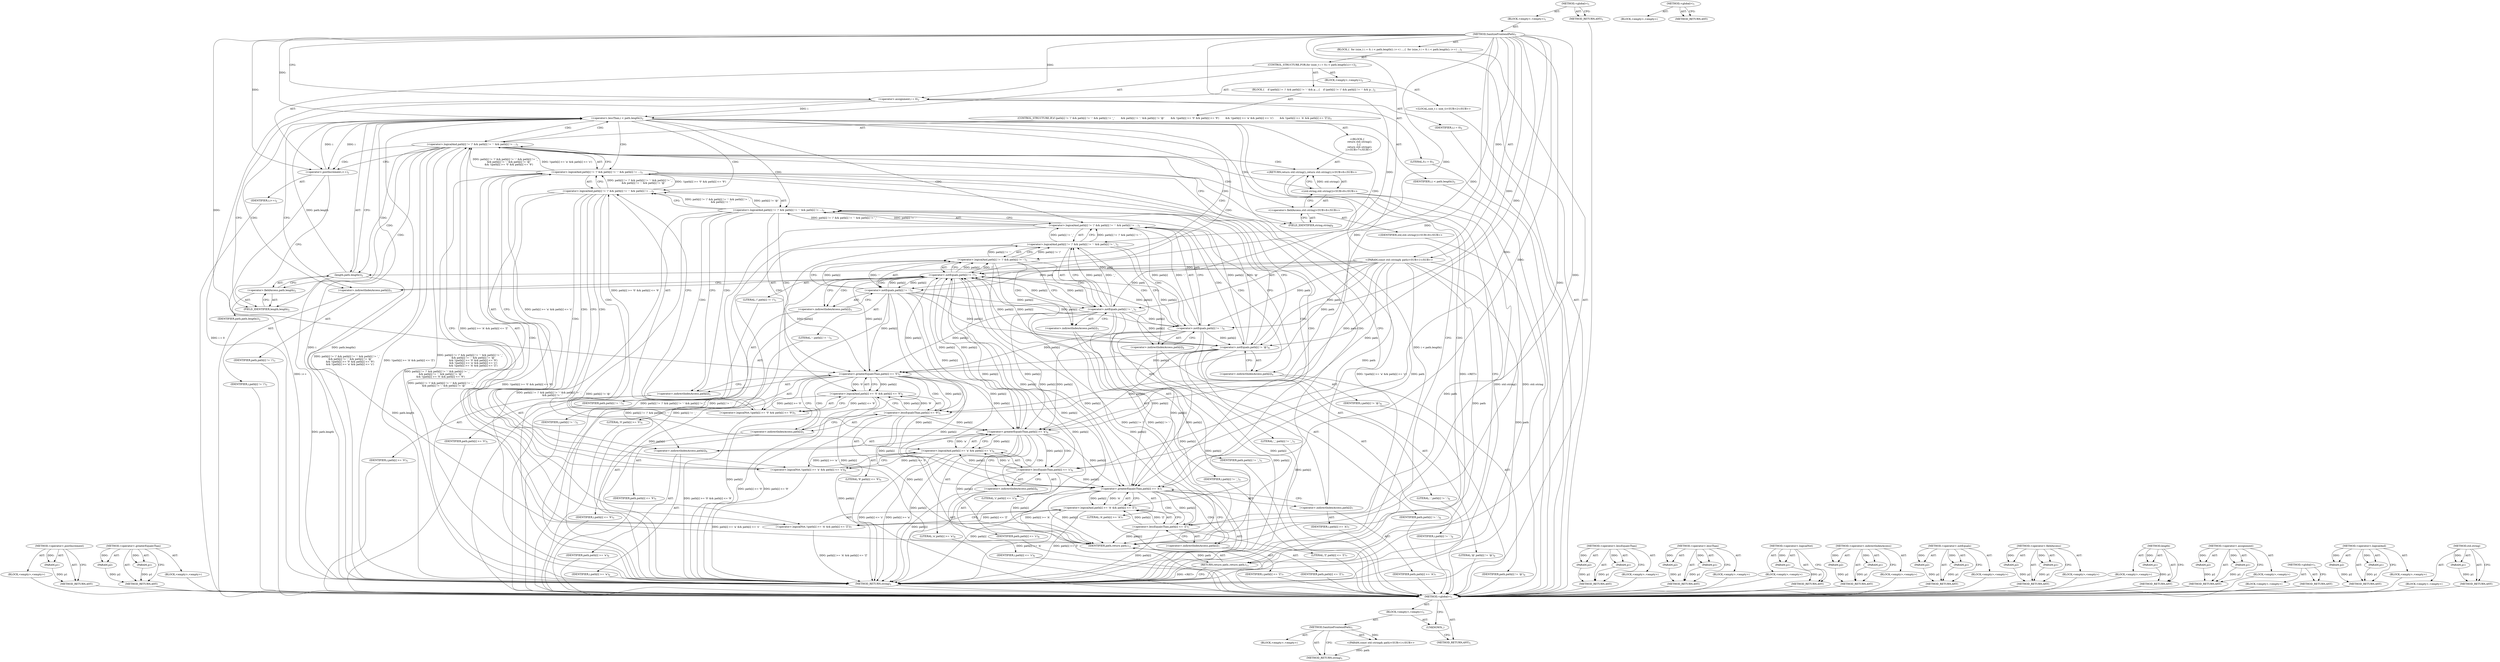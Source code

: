 digraph "&lt;global&gt;" {
vulnerable_147 [label=<(METHOD,&lt;operator&gt;.postIncrement)>];
vulnerable_148 [label=<(PARAM,p1)>];
vulnerable_149 [label=<(BLOCK,&lt;empty&gt;,&lt;empty&gt;)>];
vulnerable_150 [label=<(METHOD_RETURN,ANY)>];
vulnerable_170 [label=<(METHOD,&lt;operator&gt;.greaterEqualsThan)>];
vulnerable_171 [label=<(PARAM,p1)>];
vulnerable_172 [label=<(PARAM,p2)>];
vulnerable_173 [label=<(BLOCK,&lt;empty&gt;,&lt;empty&gt;)>];
vulnerable_174 [label=<(METHOD_RETURN,ANY)>];
vulnerable_6 [label=<(METHOD,&lt;global&gt;)<SUB>1</SUB>>];
vulnerable_7 [label=<(BLOCK,&lt;empty&gt;,&lt;empty&gt;)<SUB>1</SUB>>];
vulnerable_8 [label=<(METHOD,SanitizeFrontendPath)<SUB>1</SUB>>];
vulnerable_9 [label="<(PARAM,const std::string&amp; path)<SUB>1</SUB>>"];
vulnerable_10 [label=<(BLOCK,{
  for (size_t i = 0; i &lt; path.length(); i++) ...,{
  for (size_t i = 0; i &lt; path.length(); i++) ...)<SUB>1</SUB>>];
vulnerable_11 [label=<(CONTROL_STRUCTURE,FOR,for (size_t i = 0;i &lt; path.length();i++))<SUB>2</SUB>>];
vulnerable_12 [label=<(BLOCK,&lt;empty&gt;,&lt;empty&gt;)<SUB>2</SUB>>];
vulnerable_13 [label="<(LOCAL,size_t i: size_t)<SUB>2</SUB>>"];
vulnerable_14 [label=<(&lt;operator&gt;.assignment,i = 0)<SUB>2</SUB>>];
vulnerable_15 [label=<(IDENTIFIER,i,i = 0)<SUB>2</SUB>>];
vulnerable_16 [label=<(LITERAL,0,i = 0)<SUB>2</SUB>>];
vulnerable_17 [label=<(&lt;operator&gt;.lessThan,i &lt; path.length())<SUB>2</SUB>>];
vulnerable_18 [label=<(IDENTIFIER,i,i &lt; path.length())<SUB>2</SUB>>];
vulnerable_19 [label=<(length,path.length())<SUB>2</SUB>>];
vulnerable_20 [label=<(&lt;operator&gt;.fieldAccess,path.length)<SUB>2</SUB>>];
vulnerable_21 [label=<(IDENTIFIER,path,path.length())<SUB>2</SUB>>];
vulnerable_22 [label=<(FIELD_IDENTIFIER,length,length)<SUB>2</SUB>>];
vulnerable_23 [label=<(&lt;operator&gt;.postIncrement,i++)<SUB>2</SUB>>];
vulnerable_24 [label=<(IDENTIFIER,i,i++)<SUB>2</SUB>>];
vulnerable_25 [label=<(BLOCK,{
    if (path[i] != '/' &amp;&amp; path[i] != '-' &amp;&amp; p...,{
    if (path[i] != '/' &amp;&amp; path[i] != '-' &amp;&amp; p...)<SUB>2</SUB>>];
vulnerable_26 [label=<(CONTROL_STRUCTURE,IF,if (path[i] != '/' &amp;&amp; path[i] != '-' &amp;&amp; path[i] != '_'
        &amp;&amp; path[i] != '.' &amp;&amp; path[i] != '@'
        &amp;&amp; !(path[i] &gt;= '0' &amp;&amp; path[i] &lt;= '9')
        &amp;&amp; !(path[i] &gt;= 'a' &amp;&amp; path[i] &lt;= 'z')
        &amp;&amp; !(path[i] &gt;= 'A' &amp;&amp; path[i] &lt;= 'Z')))<SUB>3</SUB>>];
vulnerable_27 [label=<(&lt;operator&gt;.logicalAnd,path[i] != '/' &amp;&amp; path[i] != '-' &amp;&amp; path[i] != ...)<SUB>3</SUB>>];
vulnerable_28 [label=<(&lt;operator&gt;.logicalAnd,path[i] != '/' &amp;&amp; path[i] != '-' &amp;&amp; path[i] != ...)<SUB>3</SUB>>];
vulnerable_29 [label=<(&lt;operator&gt;.logicalAnd,path[i] != '/' &amp;&amp; path[i] != '-' &amp;&amp; path[i] != ...)<SUB>3</SUB>>];
vulnerable_30 [label=<(&lt;operator&gt;.logicalAnd,path[i] != '/' &amp;&amp; path[i] != '-' &amp;&amp; path[i] != ...)<SUB>3</SUB>>];
vulnerable_31 [label=<(&lt;operator&gt;.logicalAnd,path[i] != '/' &amp;&amp; path[i] != '-' &amp;&amp; path[i] != ...)<SUB>3</SUB>>];
vulnerable_32 [label=<(&lt;operator&gt;.logicalAnd,path[i] != '/' &amp;&amp; path[i] != '-' &amp;&amp; path[i] != '_')<SUB>3</SUB>>];
vulnerable_33 [label=<(&lt;operator&gt;.logicalAnd,path[i] != '/' &amp;&amp; path[i] != '-')<SUB>3</SUB>>];
vulnerable_34 [label=<(&lt;operator&gt;.notEquals,path[i] != '/')<SUB>3</SUB>>];
vulnerable_35 [label=<(&lt;operator&gt;.indirectIndexAccess,path[i])<SUB>3</SUB>>];
vulnerable_36 [label=<(IDENTIFIER,path,path[i] != '/')<SUB>3</SUB>>];
vulnerable_37 [label=<(IDENTIFIER,i,path[i] != '/')<SUB>3</SUB>>];
vulnerable_38 [label=<(LITERAL,'/',path[i] != '/')<SUB>3</SUB>>];
vulnerable_39 [label=<(&lt;operator&gt;.notEquals,path[i] != '-')<SUB>3</SUB>>];
vulnerable_40 [label=<(&lt;operator&gt;.indirectIndexAccess,path[i])<SUB>3</SUB>>];
vulnerable_41 [label=<(IDENTIFIER,path,path[i] != '-')<SUB>3</SUB>>];
vulnerable_42 [label=<(IDENTIFIER,i,path[i] != '-')<SUB>3</SUB>>];
vulnerable_43 [label=<(LITERAL,'-',path[i] != '-')<SUB>3</SUB>>];
vulnerable_44 [label=<(&lt;operator&gt;.notEquals,path[i] != '_')<SUB>3</SUB>>];
vulnerable_45 [label=<(&lt;operator&gt;.indirectIndexAccess,path[i])<SUB>3</SUB>>];
vulnerable_46 [label=<(IDENTIFIER,path,path[i] != '_')<SUB>3</SUB>>];
vulnerable_47 [label=<(IDENTIFIER,i,path[i] != '_')<SUB>3</SUB>>];
vulnerable_48 [label=<(LITERAL,'_',path[i] != '_')<SUB>3</SUB>>];
vulnerable_49 [label=<(&lt;operator&gt;.notEquals,path[i] != '.')<SUB>4</SUB>>];
vulnerable_50 [label=<(&lt;operator&gt;.indirectIndexAccess,path[i])<SUB>4</SUB>>];
vulnerable_51 [label=<(IDENTIFIER,path,path[i] != '.')<SUB>4</SUB>>];
vulnerable_52 [label=<(IDENTIFIER,i,path[i] != '.')<SUB>4</SUB>>];
vulnerable_53 [label=<(LITERAL,'.',path[i] != '.')<SUB>4</SUB>>];
vulnerable_54 [label=<(&lt;operator&gt;.notEquals,path[i] != '@')<SUB>4</SUB>>];
vulnerable_55 [label=<(&lt;operator&gt;.indirectIndexAccess,path[i])<SUB>4</SUB>>];
vulnerable_56 [label=<(IDENTIFIER,path,path[i] != '@')<SUB>4</SUB>>];
vulnerable_57 [label=<(IDENTIFIER,i,path[i] != '@')<SUB>4</SUB>>];
vulnerable_58 [label=<(LITERAL,'@',path[i] != '@')<SUB>4</SUB>>];
vulnerable_59 [label=<(&lt;operator&gt;.logicalNot,!(path[i] &gt;= '0' &amp;&amp; path[i] &lt;= '9'))<SUB>5</SUB>>];
vulnerable_60 [label=<(&lt;operator&gt;.logicalAnd,path[i] &gt;= '0' &amp;&amp; path[i] &lt;= '9')<SUB>5</SUB>>];
vulnerable_61 [label=<(&lt;operator&gt;.greaterEqualsThan,path[i] &gt;= '0')<SUB>5</SUB>>];
vulnerable_62 [label=<(&lt;operator&gt;.indirectIndexAccess,path[i])<SUB>5</SUB>>];
vulnerable_63 [label=<(IDENTIFIER,path,path[i] &gt;= '0')<SUB>5</SUB>>];
vulnerable_64 [label=<(IDENTIFIER,i,path[i] &gt;= '0')<SUB>5</SUB>>];
vulnerable_65 [label=<(LITERAL,'0',path[i] &gt;= '0')<SUB>5</SUB>>];
vulnerable_66 [label=<(&lt;operator&gt;.lessEqualsThan,path[i] &lt;= '9')<SUB>5</SUB>>];
vulnerable_67 [label=<(&lt;operator&gt;.indirectIndexAccess,path[i])<SUB>5</SUB>>];
vulnerable_68 [label=<(IDENTIFIER,path,path[i] &lt;= '9')<SUB>5</SUB>>];
vulnerable_69 [label=<(IDENTIFIER,i,path[i] &lt;= '9')<SUB>5</SUB>>];
vulnerable_70 [label=<(LITERAL,'9',path[i] &lt;= '9')<SUB>5</SUB>>];
vulnerable_71 [label=<(&lt;operator&gt;.logicalNot,!(path[i] &gt;= 'a' &amp;&amp; path[i] &lt;= 'z'))<SUB>6</SUB>>];
vulnerable_72 [label=<(&lt;operator&gt;.logicalAnd,path[i] &gt;= 'a' &amp;&amp; path[i] &lt;= 'z')<SUB>6</SUB>>];
vulnerable_73 [label=<(&lt;operator&gt;.greaterEqualsThan,path[i] &gt;= 'a')<SUB>6</SUB>>];
vulnerable_74 [label=<(&lt;operator&gt;.indirectIndexAccess,path[i])<SUB>6</SUB>>];
vulnerable_75 [label=<(IDENTIFIER,path,path[i] &gt;= 'a')<SUB>6</SUB>>];
vulnerable_76 [label=<(IDENTIFIER,i,path[i] &gt;= 'a')<SUB>6</SUB>>];
vulnerable_77 [label=<(LITERAL,'a',path[i] &gt;= 'a')<SUB>6</SUB>>];
vulnerable_78 [label=<(&lt;operator&gt;.lessEqualsThan,path[i] &lt;= 'z')<SUB>6</SUB>>];
vulnerable_79 [label=<(&lt;operator&gt;.indirectIndexAccess,path[i])<SUB>6</SUB>>];
vulnerable_80 [label=<(IDENTIFIER,path,path[i] &lt;= 'z')<SUB>6</SUB>>];
vulnerable_81 [label=<(IDENTIFIER,i,path[i] &lt;= 'z')<SUB>6</SUB>>];
vulnerable_82 [label=<(LITERAL,'z',path[i] &lt;= 'z')<SUB>6</SUB>>];
vulnerable_83 [label=<(&lt;operator&gt;.logicalNot,!(path[i] &gt;= 'A' &amp;&amp; path[i] &lt;= 'Z'))<SUB>7</SUB>>];
vulnerable_84 [label=<(&lt;operator&gt;.logicalAnd,path[i] &gt;= 'A' &amp;&amp; path[i] &lt;= 'Z')<SUB>7</SUB>>];
vulnerable_85 [label=<(&lt;operator&gt;.greaterEqualsThan,path[i] &gt;= 'A')<SUB>7</SUB>>];
vulnerable_86 [label=<(&lt;operator&gt;.indirectIndexAccess,path[i])<SUB>7</SUB>>];
vulnerable_87 [label=<(IDENTIFIER,path,path[i] &gt;= 'A')<SUB>7</SUB>>];
vulnerable_88 [label=<(IDENTIFIER,i,path[i] &gt;= 'A')<SUB>7</SUB>>];
vulnerable_89 [label=<(LITERAL,'A',path[i] &gt;= 'A')<SUB>7</SUB>>];
vulnerable_90 [label=<(&lt;operator&gt;.lessEqualsThan,path[i] &lt;= 'Z')<SUB>7</SUB>>];
vulnerable_91 [label=<(&lt;operator&gt;.indirectIndexAccess,path[i])<SUB>7</SUB>>];
vulnerable_92 [label=<(IDENTIFIER,path,path[i] &lt;= 'Z')<SUB>7</SUB>>];
vulnerable_93 [label=<(IDENTIFIER,i,path[i] &lt;= 'Z')<SUB>7</SUB>>];
vulnerable_94 [label=<(LITERAL,'Z',path[i] &lt;= 'Z')<SUB>7</SUB>>];
vulnerable_95 [label="<(BLOCK,{
      return std::string();
    },{
      return std::string();
    })<SUB>7</SUB>>"];
vulnerable_96 [label="<(RETURN,return std::string();,return std::string();)<SUB>8</SUB>>"];
vulnerable_97 [label="<(std.string,std::string())<SUB>8</SUB>>"];
vulnerable_98 [label="<(&lt;operator&gt;.fieldAccess,std::string)<SUB>8</SUB>>"];
vulnerable_99 [label="<(IDENTIFIER,std,std::string())<SUB>8</SUB>>"];
vulnerable_100 [label=<(FIELD_IDENTIFIER,string,string)<SUB>8</SUB>>];
vulnerable_101 [label=<(RETURN,return path;,return path;)<SUB>11</SUB>>];
vulnerable_102 [label=<(IDENTIFIER,path,return path;)<SUB>11</SUB>>];
vulnerable_103 [label=<(METHOD_RETURN,string)<SUB>1</SUB>>];
vulnerable_105 [label=<(METHOD_RETURN,ANY)<SUB>1</SUB>>];
vulnerable_175 [label=<(METHOD,&lt;operator&gt;.lessEqualsThan)>];
vulnerable_176 [label=<(PARAM,p1)>];
vulnerable_177 [label=<(PARAM,p2)>];
vulnerable_178 [label=<(BLOCK,&lt;empty&gt;,&lt;empty&gt;)>];
vulnerable_179 [label=<(METHOD_RETURN,ANY)>];
vulnerable_133 [label=<(METHOD,&lt;operator&gt;.lessThan)>];
vulnerable_134 [label=<(PARAM,p1)>];
vulnerable_135 [label=<(PARAM,p2)>];
vulnerable_136 [label=<(BLOCK,&lt;empty&gt;,&lt;empty&gt;)>];
vulnerable_137 [label=<(METHOD_RETURN,ANY)>];
vulnerable_166 [label=<(METHOD,&lt;operator&gt;.logicalNot)>];
vulnerable_167 [label=<(PARAM,p1)>];
vulnerable_168 [label=<(BLOCK,&lt;empty&gt;,&lt;empty&gt;)>];
vulnerable_169 [label=<(METHOD_RETURN,ANY)>];
vulnerable_161 [label=<(METHOD,&lt;operator&gt;.indirectIndexAccess)>];
vulnerable_162 [label=<(PARAM,p1)>];
vulnerable_163 [label=<(PARAM,p2)>];
vulnerable_164 [label=<(BLOCK,&lt;empty&gt;,&lt;empty&gt;)>];
vulnerable_165 [label=<(METHOD_RETURN,ANY)>];
vulnerable_156 [label=<(METHOD,&lt;operator&gt;.notEquals)>];
vulnerable_157 [label=<(PARAM,p1)>];
vulnerable_158 [label=<(PARAM,p2)>];
vulnerable_159 [label=<(BLOCK,&lt;empty&gt;,&lt;empty&gt;)>];
vulnerable_160 [label=<(METHOD_RETURN,ANY)>];
vulnerable_142 [label=<(METHOD,&lt;operator&gt;.fieldAccess)>];
vulnerable_143 [label=<(PARAM,p1)>];
vulnerable_144 [label=<(PARAM,p2)>];
vulnerable_145 [label=<(BLOCK,&lt;empty&gt;,&lt;empty&gt;)>];
vulnerable_146 [label=<(METHOD_RETURN,ANY)>];
vulnerable_138 [label=<(METHOD,length)>];
vulnerable_139 [label=<(PARAM,p1)>];
vulnerable_140 [label=<(BLOCK,&lt;empty&gt;,&lt;empty&gt;)>];
vulnerable_141 [label=<(METHOD_RETURN,ANY)>];
vulnerable_128 [label=<(METHOD,&lt;operator&gt;.assignment)>];
vulnerable_129 [label=<(PARAM,p1)>];
vulnerable_130 [label=<(PARAM,p2)>];
vulnerable_131 [label=<(BLOCK,&lt;empty&gt;,&lt;empty&gt;)>];
vulnerable_132 [label=<(METHOD_RETURN,ANY)>];
vulnerable_122 [label=<(METHOD,&lt;global&gt;)<SUB>1</SUB>>];
vulnerable_123 [label=<(BLOCK,&lt;empty&gt;,&lt;empty&gt;)>];
vulnerable_124 [label=<(METHOD_RETURN,ANY)>];
vulnerable_151 [label=<(METHOD,&lt;operator&gt;.logicalAnd)>];
vulnerable_152 [label=<(PARAM,p1)>];
vulnerable_153 [label=<(PARAM,p2)>];
vulnerable_154 [label=<(BLOCK,&lt;empty&gt;,&lt;empty&gt;)>];
vulnerable_155 [label=<(METHOD_RETURN,ANY)>];
vulnerable_180 [label=<(METHOD,std.string)>];
vulnerable_181 [label=<(PARAM,p1)>];
vulnerable_182 [label=<(BLOCK,&lt;empty&gt;,&lt;empty&gt;)>];
vulnerable_183 [label=<(METHOD_RETURN,ANY)>];
fixed_6 [label=<(METHOD,&lt;global&gt;)<SUB>1</SUB>>];
fixed_7 [label=<(BLOCK,&lt;empty&gt;,&lt;empty&gt;)<SUB>1</SUB>>];
fixed_8 [label=<(METHOD,SanitizeFrontendPath)<SUB>1</SUB>>];
fixed_9 [label="<(PARAM,const std::string&amp; path)<SUB>1</SUB>>"];
fixed_10 [label=<(BLOCK,&lt;empty&gt;,&lt;empty&gt;)>];
fixed_11 [label=<(METHOD_RETURN,string)<SUB>1</SUB>>];
fixed_13 [label=<(UNKNOWN,,)>];
fixed_14 [label=<(METHOD_RETURN,ANY)<SUB>1</SUB>>];
fixed_25 [label=<(METHOD,&lt;global&gt;)<SUB>1</SUB>>];
fixed_26 [label=<(BLOCK,&lt;empty&gt;,&lt;empty&gt;)>];
fixed_27 [label=<(METHOD_RETURN,ANY)>];
vulnerable_147 -> vulnerable_148  [key=0, label="AST: "];
vulnerable_147 -> vulnerable_148  [key=1, label="DDG: "];
vulnerable_147 -> vulnerable_149  [key=0, label="AST: "];
vulnerable_147 -> vulnerable_150  [key=0, label="AST: "];
vulnerable_147 -> vulnerable_150  [key=1, label="CFG: "];
vulnerable_148 -> vulnerable_150  [key=0, label="DDG: p1"];
vulnerable_149 -> fixed_6  [key=0];
vulnerable_150 -> fixed_6  [key=0];
vulnerable_170 -> vulnerable_171  [key=0, label="AST: "];
vulnerable_170 -> vulnerable_171  [key=1, label="DDG: "];
vulnerable_170 -> vulnerable_173  [key=0, label="AST: "];
vulnerable_170 -> vulnerable_172  [key=0, label="AST: "];
vulnerable_170 -> vulnerable_172  [key=1, label="DDG: "];
vulnerable_170 -> vulnerable_174  [key=0, label="AST: "];
vulnerable_170 -> vulnerable_174  [key=1, label="CFG: "];
vulnerable_171 -> vulnerable_174  [key=0, label="DDG: p1"];
vulnerable_172 -> vulnerable_174  [key=0, label="DDG: p2"];
vulnerable_173 -> fixed_6  [key=0];
vulnerable_174 -> fixed_6  [key=0];
vulnerable_6 -> vulnerable_7  [key=0, label="AST: "];
vulnerable_6 -> vulnerable_105  [key=0, label="AST: "];
vulnerable_6 -> vulnerable_105  [key=1, label="CFG: "];
vulnerable_7 -> vulnerable_8  [key=0, label="AST: "];
vulnerable_8 -> vulnerable_9  [key=0, label="AST: "];
vulnerable_8 -> vulnerable_9  [key=1, label="DDG: "];
vulnerable_8 -> vulnerable_10  [key=0, label="AST: "];
vulnerable_8 -> vulnerable_103  [key=0, label="AST: "];
vulnerable_8 -> vulnerable_14  [key=0, label="CFG: "];
vulnerable_8 -> vulnerable_14  [key=1, label="DDG: "];
vulnerable_8 -> vulnerable_102  [key=0, label="DDG: "];
vulnerable_8 -> vulnerable_17  [key=0, label="DDG: "];
vulnerable_8 -> vulnerable_23  [key=0, label="DDG: "];
vulnerable_8 -> vulnerable_85  [key=0, label="DDG: "];
vulnerable_8 -> vulnerable_90  [key=0, label="DDG: "];
vulnerable_8 -> vulnerable_54  [key=0, label="DDG: "];
vulnerable_8 -> vulnerable_73  [key=0, label="DDG: "];
vulnerable_8 -> vulnerable_78  [key=0, label="DDG: "];
vulnerable_8 -> vulnerable_49  [key=0, label="DDG: "];
vulnerable_8 -> vulnerable_61  [key=0, label="DDG: "];
vulnerable_8 -> vulnerable_66  [key=0, label="DDG: "];
vulnerable_8 -> vulnerable_44  [key=0, label="DDG: "];
vulnerable_8 -> vulnerable_34  [key=0, label="DDG: "];
vulnerable_8 -> vulnerable_39  [key=0, label="DDG: "];
vulnerable_9 -> vulnerable_103  [key=0, label="DDG: path"];
vulnerable_9 -> vulnerable_102  [key=0, label="DDG: path"];
vulnerable_9 -> vulnerable_19  [key=0, label="DDG: path"];
vulnerable_9 -> vulnerable_85  [key=0, label="DDG: path"];
vulnerable_9 -> vulnerable_90  [key=0, label="DDG: path"];
vulnerable_9 -> vulnerable_54  [key=0, label="DDG: path"];
vulnerable_9 -> vulnerable_73  [key=0, label="DDG: path"];
vulnerable_9 -> vulnerable_78  [key=0, label="DDG: path"];
vulnerable_9 -> vulnerable_49  [key=0, label="DDG: path"];
vulnerable_9 -> vulnerable_61  [key=0, label="DDG: path"];
vulnerable_9 -> vulnerable_66  [key=0, label="DDG: path"];
vulnerable_9 -> vulnerable_44  [key=0, label="DDG: path"];
vulnerable_9 -> vulnerable_34  [key=0, label="DDG: path"];
vulnerable_9 -> vulnerable_39  [key=0, label="DDG: path"];
vulnerable_10 -> vulnerable_11  [key=0, label="AST: "];
vulnerable_10 -> vulnerable_101  [key=0, label="AST: "];
vulnerable_11 -> vulnerable_12  [key=0, label="AST: "];
vulnerable_11 -> vulnerable_17  [key=0, label="AST: "];
vulnerable_11 -> vulnerable_23  [key=0, label="AST: "];
vulnerable_11 -> vulnerable_25  [key=0, label="AST: "];
vulnerable_12 -> vulnerable_13  [key=0, label="AST: "];
vulnerable_12 -> vulnerable_14  [key=0, label="AST: "];
vulnerable_13 -> fixed_6  [key=0];
vulnerable_14 -> vulnerable_15  [key=0, label="AST: "];
vulnerable_14 -> vulnerable_16  [key=0, label="AST: "];
vulnerable_14 -> vulnerable_22  [key=0, label="CFG: "];
vulnerable_14 -> vulnerable_103  [key=0, label="DDG: i = 0"];
vulnerable_14 -> vulnerable_17  [key=0, label="DDG: i"];
vulnerable_15 -> fixed_6  [key=0];
vulnerable_16 -> fixed_6  [key=0];
vulnerable_17 -> vulnerable_18  [key=0, label="AST: "];
vulnerable_17 -> vulnerable_19  [key=0, label="AST: "];
vulnerable_17 -> vulnerable_35  [key=0, label="CFG: "];
vulnerable_17 -> vulnerable_35  [key=1, label="CDG: "];
vulnerable_17 -> vulnerable_101  [key=0, label="CFG: "];
vulnerable_17 -> vulnerable_101  [key=1, label="CDG: "];
vulnerable_17 -> vulnerable_103  [key=0, label="DDG: i"];
vulnerable_17 -> vulnerable_103  [key=1, label="DDG: path.length()"];
vulnerable_17 -> vulnerable_103  [key=2, label="DDG: i &lt; path.length()"];
vulnerable_17 -> vulnerable_23  [key=0, label="DDG: i"];
vulnerable_17 -> vulnerable_30  [key=0, label="CDG: "];
vulnerable_17 -> vulnerable_34  [key=0, label="CDG: "];
vulnerable_17 -> vulnerable_32  [key=0, label="CDG: "];
vulnerable_17 -> vulnerable_28  [key=0, label="CDG: "];
vulnerable_17 -> vulnerable_27  [key=0, label="CDG: "];
vulnerable_17 -> vulnerable_29  [key=0, label="CDG: "];
vulnerable_17 -> vulnerable_33  [key=0, label="CDG: "];
vulnerable_17 -> vulnerable_31  [key=0, label="CDG: "];
vulnerable_18 -> fixed_6  [key=0];
vulnerable_19 -> vulnerable_20  [key=0, label="AST: "];
vulnerable_19 -> vulnerable_17  [key=0, label="CFG: "];
vulnerable_19 -> vulnerable_17  [key=1, label="DDG: path.length"];
vulnerable_19 -> vulnerable_103  [key=0, label="DDG: path.length"];
vulnerable_19 -> vulnerable_102  [key=0, label="DDG: path.length"];
vulnerable_20 -> vulnerable_21  [key=0, label="AST: "];
vulnerable_20 -> vulnerable_22  [key=0, label="AST: "];
vulnerable_20 -> vulnerable_19  [key=0, label="CFG: "];
vulnerable_21 -> fixed_6  [key=0];
vulnerable_22 -> vulnerable_20  [key=0, label="CFG: "];
vulnerable_23 -> vulnerable_24  [key=0, label="AST: "];
vulnerable_23 -> vulnerable_22  [key=0, label="CFG: "];
vulnerable_23 -> vulnerable_103  [key=0, label="DDG: i++"];
vulnerable_23 -> vulnerable_17  [key=0, label="DDG: i"];
vulnerable_24 -> fixed_6  [key=0];
vulnerable_25 -> vulnerable_26  [key=0, label="AST: "];
vulnerable_26 -> vulnerable_27  [key=0, label="AST: "];
vulnerable_26 -> vulnerable_95  [key=0, label="AST: "];
vulnerable_27 -> vulnerable_28  [key=0, label="AST: "];
vulnerable_27 -> vulnerable_83  [key=0, label="AST: "];
vulnerable_27 -> vulnerable_100  [key=0, label="CFG: "];
vulnerable_27 -> vulnerable_100  [key=1, label="CDG: "];
vulnerable_27 -> vulnerable_23  [key=0, label="CFG: "];
vulnerable_27 -> vulnerable_23  [key=1, label="CDG: "];
vulnerable_27 -> vulnerable_103  [key=0, label="DDG: path[i] != '/' &amp;&amp; path[i] != '-' &amp;&amp; path[i] != '_'
        &amp;&amp; path[i] != '.' &amp;&amp; path[i] != '@'
        &amp;&amp; !(path[i] &gt;= '0' &amp;&amp; path[i] &lt;= '9')
        &amp;&amp; !(path[i] &gt;= 'a' &amp;&amp; path[i] &lt;= 'z')"];
vulnerable_27 -> vulnerable_103  [key=1, label="DDG: !(path[i] &gt;= 'A' &amp;&amp; path[i] &lt;= 'Z')"];
vulnerable_27 -> vulnerable_103  [key=2, label="DDG: path[i] != '/' &amp;&amp; path[i] != '-' &amp;&amp; path[i] != '_'
        &amp;&amp; path[i] != '.' &amp;&amp; path[i] != '@'
        &amp;&amp; !(path[i] &gt;= '0' &amp;&amp; path[i] &lt;= '9')
        &amp;&amp; !(path[i] &gt;= 'a' &amp;&amp; path[i] &lt;= 'z')
        &amp;&amp; !(path[i] &gt;= 'A' &amp;&amp; path[i] &lt;= 'Z')"];
vulnerable_27 -> vulnerable_17  [key=0, label="CDG: "];
vulnerable_27 -> vulnerable_96  [key=0, label="CDG: "];
vulnerable_27 -> vulnerable_19  [key=0, label="CDG: "];
vulnerable_27 -> vulnerable_98  [key=0, label="CDG: "];
vulnerable_27 -> vulnerable_20  [key=0, label="CDG: "];
vulnerable_27 -> vulnerable_22  [key=0, label="CDG: "];
vulnerable_27 -> vulnerable_97  [key=0, label="CDG: "];
vulnerable_28 -> vulnerable_29  [key=0, label="AST: "];
vulnerable_28 -> vulnerable_71  [key=0, label="AST: "];
vulnerable_28 -> vulnerable_27  [key=0, label="CFG: "];
vulnerable_28 -> vulnerable_27  [key=1, label="DDG: path[i] != '/' &amp;&amp; path[i] != '-' &amp;&amp; path[i] != '_'
        &amp;&amp; path[i] != '.' &amp;&amp; path[i] != '@'
        &amp;&amp; !(path[i] &gt;= '0' &amp;&amp; path[i] &lt;= '9')"];
vulnerable_28 -> vulnerable_27  [key=2, label="DDG: !(path[i] &gt;= 'a' &amp;&amp; path[i] &lt;= 'z')"];
vulnerable_28 -> vulnerable_86  [key=0, label="CFG: "];
vulnerable_28 -> vulnerable_86  [key=1, label="CDG: "];
vulnerable_28 -> vulnerable_103  [key=0, label="DDG: path[i] != '/' &amp;&amp; path[i] != '-' &amp;&amp; path[i] != '_'
        &amp;&amp; path[i] != '.' &amp;&amp; path[i] != '@'
        &amp;&amp; !(path[i] &gt;= '0' &amp;&amp; path[i] &lt;= '9')"];
vulnerable_28 -> vulnerable_103  [key=1, label="DDG: !(path[i] &gt;= 'a' &amp;&amp; path[i] &lt;= 'z')"];
vulnerable_28 -> vulnerable_84  [key=0, label="CDG: "];
vulnerable_28 -> vulnerable_85  [key=0, label="CDG: "];
vulnerable_28 -> vulnerable_83  [key=0, label="CDG: "];
vulnerable_29 -> vulnerable_30  [key=0, label="AST: "];
vulnerable_29 -> vulnerable_59  [key=0, label="AST: "];
vulnerable_29 -> vulnerable_28  [key=0, label="CFG: "];
vulnerable_29 -> vulnerable_28  [key=1, label="DDG: path[i] != '/' &amp;&amp; path[i] != '-' &amp;&amp; path[i] != '_'
        &amp;&amp; path[i] != '.' &amp;&amp; path[i] != '@'"];
vulnerable_29 -> vulnerable_28  [key=2, label="DDG: !(path[i] &gt;= '0' &amp;&amp; path[i] &lt;= '9')"];
vulnerable_29 -> vulnerable_74  [key=0, label="CFG: "];
vulnerable_29 -> vulnerable_74  [key=1, label="CDG: "];
vulnerable_29 -> vulnerable_103  [key=0, label="DDG: path[i] != '/' &amp;&amp; path[i] != '-' &amp;&amp; path[i] != '_'
        &amp;&amp; path[i] != '.' &amp;&amp; path[i] != '@'"];
vulnerable_29 -> vulnerable_103  [key=1, label="DDG: !(path[i] &gt;= '0' &amp;&amp; path[i] &lt;= '9')"];
vulnerable_29 -> vulnerable_73  [key=0, label="CDG: "];
vulnerable_29 -> vulnerable_72  [key=0, label="CDG: "];
vulnerable_29 -> vulnerable_71  [key=0, label="CDG: "];
vulnerable_30 -> vulnerable_31  [key=0, label="AST: "];
vulnerable_30 -> vulnerable_54  [key=0, label="AST: "];
vulnerable_30 -> vulnerable_29  [key=0, label="CFG: "];
vulnerable_30 -> vulnerable_29  [key=1, label="DDG: path[i] != '/' &amp;&amp; path[i] != '-' &amp;&amp; path[i] != '_'
        &amp;&amp; path[i] != '.'"];
vulnerable_30 -> vulnerable_29  [key=2, label="DDG: path[i] != '@'"];
vulnerable_30 -> vulnerable_62  [key=0, label="CFG: "];
vulnerable_30 -> vulnerable_62  [key=1, label="CDG: "];
vulnerable_30 -> vulnerable_103  [key=0, label="DDG: path[i] != '/' &amp;&amp; path[i] != '-' &amp;&amp; path[i] != '_'
        &amp;&amp; path[i] != '.'"];
vulnerable_30 -> vulnerable_103  [key=1, label="DDG: path[i] != '@'"];
vulnerable_30 -> vulnerable_60  [key=0, label="CDG: "];
vulnerable_30 -> vulnerable_59  [key=0, label="CDG: "];
vulnerable_30 -> vulnerable_61  [key=0, label="CDG: "];
vulnerable_31 -> vulnerable_32  [key=0, label="AST: "];
vulnerable_31 -> vulnerable_49  [key=0, label="AST: "];
vulnerable_31 -> vulnerable_30  [key=0, label="CFG: "];
vulnerable_31 -> vulnerable_30  [key=1, label="DDG: path[i] != '/' &amp;&amp; path[i] != '-' &amp;&amp; path[i] != '_'"];
vulnerable_31 -> vulnerable_30  [key=2, label="DDG: path[i] != '.'"];
vulnerable_31 -> vulnerable_55  [key=0, label="CFG: "];
vulnerable_31 -> vulnerable_55  [key=1, label="CDG: "];
vulnerable_31 -> vulnerable_103  [key=0, label="DDG: path[i] != '/' &amp;&amp; path[i] != '-' &amp;&amp; path[i] != '_'"];
vulnerable_31 -> vulnerable_103  [key=1, label="DDG: path[i] != '.'"];
vulnerable_31 -> vulnerable_54  [key=0, label="CDG: "];
vulnerable_32 -> vulnerable_33  [key=0, label="AST: "];
vulnerable_32 -> vulnerable_44  [key=0, label="AST: "];
vulnerable_32 -> vulnerable_31  [key=0, label="CFG: "];
vulnerable_32 -> vulnerable_31  [key=1, label="DDG: path[i] != '/' &amp;&amp; path[i] != '-'"];
vulnerable_32 -> vulnerable_31  [key=2, label="DDG: path[i] != '_'"];
vulnerable_32 -> vulnerable_50  [key=0, label="CFG: "];
vulnerable_32 -> vulnerable_50  [key=1, label="CDG: "];
vulnerable_32 -> vulnerable_103  [key=0, label="DDG: path[i] != '/' &amp;&amp; path[i] != '-'"];
vulnerable_32 -> vulnerable_103  [key=1, label="DDG: path[i] != '_'"];
vulnerable_32 -> vulnerable_49  [key=0, label="CDG: "];
vulnerable_33 -> vulnerable_34  [key=0, label="AST: "];
vulnerable_33 -> vulnerable_39  [key=0, label="AST: "];
vulnerable_33 -> vulnerable_32  [key=0, label="CFG: "];
vulnerable_33 -> vulnerable_32  [key=1, label="DDG: path[i] != '/'"];
vulnerable_33 -> vulnerable_32  [key=2, label="DDG: path[i] != '-'"];
vulnerable_33 -> vulnerable_45  [key=0, label="CFG: "];
vulnerable_33 -> vulnerable_45  [key=1, label="CDG: "];
vulnerable_33 -> vulnerable_103  [key=0, label="DDG: path[i] != '/'"];
vulnerable_33 -> vulnerable_103  [key=1, label="DDG: path[i] != '-'"];
vulnerable_33 -> vulnerable_44  [key=0, label="CDG: "];
vulnerable_34 -> vulnerable_35  [key=0, label="AST: "];
vulnerable_34 -> vulnerable_38  [key=0, label="AST: "];
vulnerable_34 -> vulnerable_33  [key=0, label="CFG: "];
vulnerable_34 -> vulnerable_33  [key=1, label="DDG: path[i]"];
vulnerable_34 -> vulnerable_33  [key=2, label="DDG: '/'"];
vulnerable_34 -> vulnerable_40  [key=0, label="CFG: "];
vulnerable_34 -> vulnerable_40  [key=1, label="CDG: "];
vulnerable_34 -> vulnerable_103  [key=0, label="DDG: path[i]"];
vulnerable_34 -> vulnerable_102  [key=0, label="DDG: path[i]"];
vulnerable_34 -> vulnerable_85  [key=0, label="DDG: path[i]"];
vulnerable_34 -> vulnerable_54  [key=0, label="DDG: path[i]"];
vulnerable_34 -> vulnerable_73  [key=0, label="DDG: path[i]"];
vulnerable_34 -> vulnerable_49  [key=0, label="DDG: path[i]"];
vulnerable_34 -> vulnerable_61  [key=0, label="DDG: path[i]"];
vulnerable_34 -> vulnerable_44  [key=0, label="DDG: path[i]"];
vulnerable_34 -> vulnerable_39  [key=0, label="DDG: path[i]"];
vulnerable_34 -> vulnerable_39  [key=1, label="CDG: "];
vulnerable_35 -> vulnerable_36  [key=0, label="AST: "];
vulnerable_35 -> vulnerable_37  [key=0, label="AST: "];
vulnerable_35 -> vulnerable_34  [key=0, label="CFG: "];
vulnerable_36 -> fixed_6  [key=0];
vulnerable_37 -> fixed_6  [key=0];
vulnerable_38 -> fixed_6  [key=0];
vulnerable_39 -> vulnerable_40  [key=0, label="AST: "];
vulnerable_39 -> vulnerable_43  [key=0, label="AST: "];
vulnerable_39 -> vulnerable_33  [key=0, label="CFG: "];
vulnerable_39 -> vulnerable_33  [key=1, label="DDG: path[i]"];
vulnerable_39 -> vulnerable_33  [key=2, label="DDG: '-'"];
vulnerable_39 -> vulnerable_103  [key=0, label="DDG: path[i]"];
vulnerable_39 -> vulnerable_102  [key=0, label="DDG: path[i]"];
vulnerable_39 -> vulnerable_85  [key=0, label="DDG: path[i]"];
vulnerable_39 -> vulnerable_54  [key=0, label="DDG: path[i]"];
vulnerable_39 -> vulnerable_73  [key=0, label="DDG: path[i]"];
vulnerable_39 -> vulnerable_49  [key=0, label="DDG: path[i]"];
vulnerable_39 -> vulnerable_61  [key=0, label="DDG: path[i]"];
vulnerable_39 -> vulnerable_44  [key=0, label="DDG: path[i]"];
vulnerable_39 -> vulnerable_34  [key=0, label="DDG: path[i]"];
vulnerable_40 -> vulnerable_41  [key=0, label="AST: "];
vulnerable_40 -> vulnerable_42  [key=0, label="AST: "];
vulnerable_40 -> vulnerable_39  [key=0, label="CFG: "];
vulnerable_41 -> fixed_6  [key=0];
vulnerable_42 -> fixed_6  [key=0];
vulnerable_43 -> fixed_6  [key=0];
vulnerable_44 -> vulnerable_45  [key=0, label="AST: "];
vulnerable_44 -> vulnerable_48  [key=0, label="AST: "];
vulnerable_44 -> vulnerable_32  [key=0, label="CFG: "];
vulnerable_44 -> vulnerable_32  [key=1, label="DDG: path[i]"];
vulnerable_44 -> vulnerable_32  [key=2, label="DDG: '_'"];
vulnerable_44 -> vulnerable_103  [key=0, label="DDG: path[i]"];
vulnerable_44 -> vulnerable_102  [key=0, label="DDG: path[i]"];
vulnerable_44 -> vulnerable_85  [key=0, label="DDG: path[i]"];
vulnerable_44 -> vulnerable_54  [key=0, label="DDG: path[i]"];
vulnerable_44 -> vulnerable_73  [key=0, label="DDG: path[i]"];
vulnerable_44 -> vulnerable_49  [key=0, label="DDG: path[i]"];
vulnerable_44 -> vulnerable_61  [key=0, label="DDG: path[i]"];
vulnerable_44 -> vulnerable_34  [key=0, label="DDG: path[i]"];
vulnerable_45 -> vulnerable_46  [key=0, label="AST: "];
vulnerable_45 -> vulnerable_47  [key=0, label="AST: "];
vulnerable_45 -> vulnerable_44  [key=0, label="CFG: "];
vulnerable_46 -> fixed_6  [key=0];
vulnerable_47 -> fixed_6  [key=0];
vulnerable_48 -> fixed_6  [key=0];
vulnerable_49 -> vulnerable_50  [key=0, label="AST: "];
vulnerable_49 -> vulnerable_53  [key=0, label="AST: "];
vulnerable_49 -> vulnerable_31  [key=0, label="CFG: "];
vulnerable_49 -> vulnerable_31  [key=1, label="DDG: path[i]"];
vulnerable_49 -> vulnerable_31  [key=2, label="DDG: '.'"];
vulnerable_49 -> vulnerable_103  [key=0, label="DDG: path[i]"];
vulnerable_49 -> vulnerable_102  [key=0, label="DDG: path[i]"];
vulnerable_49 -> vulnerable_85  [key=0, label="DDG: path[i]"];
vulnerable_49 -> vulnerable_54  [key=0, label="DDG: path[i]"];
vulnerable_49 -> vulnerable_73  [key=0, label="DDG: path[i]"];
vulnerable_49 -> vulnerable_61  [key=0, label="DDG: path[i]"];
vulnerable_49 -> vulnerable_34  [key=0, label="DDG: path[i]"];
vulnerable_50 -> vulnerable_51  [key=0, label="AST: "];
vulnerable_50 -> vulnerable_52  [key=0, label="AST: "];
vulnerable_50 -> vulnerable_49  [key=0, label="CFG: "];
vulnerable_51 -> fixed_6  [key=0];
vulnerable_52 -> fixed_6  [key=0];
vulnerable_53 -> fixed_6  [key=0];
vulnerable_54 -> vulnerable_55  [key=0, label="AST: "];
vulnerable_54 -> vulnerable_58  [key=0, label="AST: "];
vulnerable_54 -> vulnerable_30  [key=0, label="CFG: "];
vulnerable_54 -> vulnerable_30  [key=1, label="DDG: path[i]"];
vulnerable_54 -> vulnerable_30  [key=2, label="DDG: '@'"];
vulnerable_54 -> vulnerable_103  [key=0, label="DDG: path[i]"];
vulnerable_54 -> vulnerable_102  [key=0, label="DDG: path[i]"];
vulnerable_54 -> vulnerable_85  [key=0, label="DDG: path[i]"];
vulnerable_54 -> vulnerable_73  [key=0, label="DDG: path[i]"];
vulnerable_54 -> vulnerable_61  [key=0, label="DDG: path[i]"];
vulnerable_54 -> vulnerable_34  [key=0, label="DDG: path[i]"];
vulnerable_55 -> vulnerable_56  [key=0, label="AST: "];
vulnerable_55 -> vulnerable_57  [key=0, label="AST: "];
vulnerable_55 -> vulnerable_54  [key=0, label="CFG: "];
vulnerable_56 -> fixed_6  [key=0];
vulnerable_57 -> fixed_6  [key=0];
vulnerable_58 -> fixed_6  [key=0];
vulnerable_59 -> vulnerable_60  [key=0, label="AST: "];
vulnerable_59 -> vulnerable_29  [key=0, label="CFG: "];
vulnerable_59 -> vulnerable_29  [key=1, label="DDG: path[i] &gt;= '0' &amp;&amp; path[i] &lt;= '9'"];
vulnerable_59 -> vulnerable_103  [key=0, label="DDG: path[i] &gt;= '0' &amp;&amp; path[i] &lt;= '9'"];
vulnerable_60 -> vulnerable_61  [key=0, label="AST: "];
vulnerable_60 -> vulnerable_66  [key=0, label="AST: "];
vulnerable_60 -> vulnerable_59  [key=0, label="CFG: "];
vulnerable_60 -> vulnerable_59  [key=1, label="DDG: path[i] &gt;= '0'"];
vulnerable_60 -> vulnerable_59  [key=2, label="DDG: path[i] &lt;= '9'"];
vulnerable_60 -> vulnerable_103  [key=0, label="DDG: path[i] &gt;= '0'"];
vulnerable_60 -> vulnerable_103  [key=1, label="DDG: path[i] &lt;= '9'"];
vulnerable_61 -> vulnerable_62  [key=0, label="AST: "];
vulnerable_61 -> vulnerable_65  [key=0, label="AST: "];
vulnerable_61 -> vulnerable_60  [key=0, label="CFG: "];
vulnerable_61 -> vulnerable_60  [key=1, label="DDG: path[i]"];
vulnerable_61 -> vulnerable_60  [key=2, label="DDG: '0'"];
vulnerable_61 -> vulnerable_67  [key=0, label="CFG: "];
vulnerable_61 -> vulnerable_67  [key=1, label="CDG: "];
vulnerable_61 -> vulnerable_103  [key=0, label="DDG: path[i]"];
vulnerable_61 -> vulnerable_102  [key=0, label="DDG: path[i]"];
vulnerable_61 -> vulnerable_85  [key=0, label="DDG: path[i]"];
vulnerable_61 -> vulnerable_73  [key=0, label="DDG: path[i]"];
vulnerable_61 -> vulnerable_66  [key=0, label="DDG: path[i]"];
vulnerable_61 -> vulnerable_66  [key=1, label="CDG: "];
vulnerable_61 -> vulnerable_34  [key=0, label="DDG: path[i]"];
vulnerable_62 -> vulnerable_63  [key=0, label="AST: "];
vulnerable_62 -> vulnerable_64  [key=0, label="AST: "];
vulnerable_62 -> vulnerable_61  [key=0, label="CFG: "];
vulnerable_63 -> fixed_6  [key=0];
vulnerable_64 -> fixed_6  [key=0];
vulnerable_65 -> fixed_6  [key=0];
vulnerable_66 -> vulnerable_67  [key=0, label="AST: "];
vulnerable_66 -> vulnerable_70  [key=0, label="AST: "];
vulnerable_66 -> vulnerable_60  [key=0, label="CFG: "];
vulnerable_66 -> vulnerable_60  [key=1, label="DDG: path[i]"];
vulnerable_66 -> vulnerable_60  [key=2, label="DDG: '9'"];
vulnerable_66 -> vulnerable_103  [key=0, label="DDG: path[i]"];
vulnerable_66 -> vulnerable_102  [key=0, label="DDG: path[i]"];
vulnerable_66 -> vulnerable_85  [key=0, label="DDG: path[i]"];
vulnerable_66 -> vulnerable_73  [key=0, label="DDG: path[i]"];
vulnerable_66 -> vulnerable_34  [key=0, label="DDG: path[i]"];
vulnerable_67 -> vulnerable_68  [key=0, label="AST: "];
vulnerable_67 -> vulnerable_69  [key=0, label="AST: "];
vulnerable_67 -> vulnerable_66  [key=0, label="CFG: "];
vulnerable_68 -> fixed_6  [key=0];
vulnerable_69 -> fixed_6  [key=0];
vulnerable_70 -> fixed_6  [key=0];
vulnerable_71 -> vulnerable_72  [key=0, label="AST: "];
vulnerable_71 -> vulnerable_28  [key=0, label="CFG: "];
vulnerable_71 -> vulnerable_28  [key=1, label="DDG: path[i] &gt;= 'a' &amp;&amp; path[i] &lt;= 'z'"];
vulnerable_71 -> vulnerable_103  [key=0, label="DDG: path[i] &gt;= 'a' &amp;&amp; path[i] &lt;= 'z'"];
vulnerable_72 -> vulnerable_73  [key=0, label="AST: "];
vulnerable_72 -> vulnerable_78  [key=0, label="AST: "];
vulnerable_72 -> vulnerable_71  [key=0, label="CFG: "];
vulnerable_72 -> vulnerable_71  [key=1, label="DDG: path[i] &gt;= 'a'"];
vulnerable_72 -> vulnerable_71  [key=2, label="DDG: path[i] &lt;= 'z'"];
vulnerable_72 -> vulnerable_103  [key=0, label="DDG: path[i] &gt;= 'a'"];
vulnerable_72 -> vulnerable_103  [key=1, label="DDG: path[i] &lt;= 'z'"];
vulnerable_73 -> vulnerable_74  [key=0, label="AST: "];
vulnerable_73 -> vulnerable_77  [key=0, label="AST: "];
vulnerable_73 -> vulnerable_72  [key=0, label="CFG: "];
vulnerable_73 -> vulnerable_72  [key=1, label="DDG: path[i]"];
vulnerable_73 -> vulnerable_72  [key=2, label="DDG: 'a'"];
vulnerable_73 -> vulnerable_79  [key=0, label="CFG: "];
vulnerable_73 -> vulnerable_79  [key=1, label="CDG: "];
vulnerable_73 -> vulnerable_103  [key=0, label="DDG: path[i]"];
vulnerable_73 -> vulnerable_102  [key=0, label="DDG: path[i]"];
vulnerable_73 -> vulnerable_85  [key=0, label="DDG: path[i]"];
vulnerable_73 -> vulnerable_78  [key=0, label="DDG: path[i]"];
vulnerable_73 -> vulnerable_78  [key=1, label="CDG: "];
vulnerable_73 -> vulnerable_34  [key=0, label="DDG: path[i]"];
vulnerable_74 -> vulnerable_75  [key=0, label="AST: "];
vulnerable_74 -> vulnerable_76  [key=0, label="AST: "];
vulnerable_74 -> vulnerable_73  [key=0, label="CFG: "];
vulnerable_75 -> fixed_6  [key=0];
vulnerable_76 -> fixed_6  [key=0];
vulnerable_77 -> fixed_6  [key=0];
vulnerable_78 -> vulnerable_79  [key=0, label="AST: "];
vulnerable_78 -> vulnerable_82  [key=0, label="AST: "];
vulnerable_78 -> vulnerable_72  [key=0, label="CFG: "];
vulnerable_78 -> vulnerable_72  [key=1, label="DDG: path[i]"];
vulnerable_78 -> vulnerable_72  [key=2, label="DDG: 'z'"];
vulnerable_78 -> vulnerable_103  [key=0, label="DDG: path[i]"];
vulnerable_78 -> vulnerable_102  [key=0, label="DDG: path[i]"];
vulnerable_78 -> vulnerable_85  [key=0, label="DDG: path[i]"];
vulnerable_78 -> vulnerable_34  [key=0, label="DDG: path[i]"];
vulnerable_79 -> vulnerable_80  [key=0, label="AST: "];
vulnerable_79 -> vulnerable_81  [key=0, label="AST: "];
vulnerable_79 -> vulnerable_78  [key=0, label="CFG: "];
vulnerable_80 -> fixed_6  [key=0];
vulnerable_81 -> fixed_6  [key=0];
vulnerable_82 -> fixed_6  [key=0];
vulnerable_83 -> vulnerable_84  [key=0, label="AST: "];
vulnerable_83 -> vulnerable_27  [key=0, label="CFG: "];
vulnerable_83 -> vulnerable_27  [key=1, label="DDG: path[i] &gt;= 'A' &amp;&amp; path[i] &lt;= 'Z'"];
vulnerable_83 -> vulnerable_103  [key=0, label="DDG: path[i] &gt;= 'A' &amp;&amp; path[i] &lt;= 'Z'"];
vulnerable_84 -> vulnerable_85  [key=0, label="AST: "];
vulnerable_84 -> vulnerable_90  [key=0, label="AST: "];
vulnerable_84 -> vulnerable_83  [key=0, label="CFG: "];
vulnerable_84 -> vulnerable_83  [key=1, label="DDG: path[i] &gt;= 'A'"];
vulnerable_84 -> vulnerable_83  [key=2, label="DDG: path[i] &lt;= 'Z'"];
vulnerable_84 -> vulnerable_103  [key=0, label="DDG: path[i] &gt;= 'A'"];
vulnerable_84 -> vulnerable_103  [key=1, label="DDG: path[i] &lt;= 'Z'"];
vulnerable_85 -> vulnerable_86  [key=0, label="AST: "];
vulnerable_85 -> vulnerable_89  [key=0, label="AST: "];
vulnerable_85 -> vulnerable_84  [key=0, label="CFG: "];
vulnerable_85 -> vulnerable_84  [key=1, label="DDG: path[i]"];
vulnerable_85 -> vulnerable_84  [key=2, label="DDG: 'A'"];
vulnerable_85 -> vulnerable_91  [key=0, label="CFG: "];
vulnerable_85 -> vulnerable_91  [key=1, label="CDG: "];
vulnerable_85 -> vulnerable_103  [key=0, label="DDG: path[i]"];
vulnerable_85 -> vulnerable_102  [key=0, label="DDG: path[i]"];
vulnerable_85 -> vulnerable_90  [key=0, label="DDG: path[i]"];
vulnerable_85 -> vulnerable_90  [key=1, label="CDG: "];
vulnerable_85 -> vulnerable_34  [key=0, label="DDG: path[i]"];
vulnerable_86 -> vulnerable_87  [key=0, label="AST: "];
vulnerable_86 -> vulnerable_88  [key=0, label="AST: "];
vulnerable_86 -> vulnerable_85  [key=0, label="CFG: "];
vulnerable_87 -> fixed_6  [key=0];
vulnerable_88 -> fixed_6  [key=0];
vulnerable_89 -> fixed_6  [key=0];
vulnerable_90 -> vulnerable_91  [key=0, label="AST: "];
vulnerable_90 -> vulnerable_94  [key=0, label="AST: "];
vulnerable_90 -> vulnerable_84  [key=0, label="CFG: "];
vulnerable_90 -> vulnerable_84  [key=1, label="DDG: path[i]"];
vulnerable_90 -> vulnerable_84  [key=2, label="DDG: 'Z'"];
vulnerable_90 -> vulnerable_103  [key=0, label="DDG: path[i]"];
vulnerable_90 -> vulnerable_102  [key=0, label="DDG: path[i]"];
vulnerable_90 -> vulnerable_34  [key=0, label="DDG: path[i]"];
vulnerable_91 -> vulnerable_92  [key=0, label="AST: "];
vulnerable_91 -> vulnerable_93  [key=0, label="AST: "];
vulnerable_91 -> vulnerable_90  [key=0, label="CFG: "];
vulnerable_92 -> fixed_6  [key=0];
vulnerable_93 -> fixed_6  [key=0];
vulnerable_94 -> fixed_6  [key=0];
vulnerable_95 -> vulnerable_96  [key=0, label="AST: "];
vulnerable_96 -> vulnerable_97  [key=0, label="AST: "];
vulnerable_96 -> vulnerable_103  [key=0, label="CFG: "];
vulnerable_96 -> vulnerable_103  [key=1, label="DDG: &lt;RET&gt;"];
vulnerable_97 -> vulnerable_98  [key=0, label="AST: "];
vulnerable_97 -> vulnerable_96  [key=0, label="CFG: "];
vulnerable_97 -> vulnerable_96  [key=1, label="DDG: std::string()"];
vulnerable_97 -> vulnerable_103  [key=0, label="DDG: std::string"];
vulnerable_97 -> vulnerable_103  [key=1, label="DDG: std::string()"];
vulnerable_98 -> vulnerable_99  [key=0, label="AST: "];
vulnerable_98 -> vulnerable_100  [key=0, label="AST: "];
vulnerable_98 -> vulnerable_97  [key=0, label="CFG: "];
vulnerable_99 -> fixed_6  [key=0];
vulnerable_100 -> vulnerable_98  [key=0, label="CFG: "];
vulnerable_101 -> vulnerable_102  [key=0, label="AST: "];
vulnerable_101 -> vulnerable_103  [key=0, label="CFG: "];
vulnerable_101 -> vulnerable_103  [key=1, label="DDG: &lt;RET&gt;"];
vulnerable_102 -> vulnerable_101  [key=0, label="DDG: path"];
vulnerable_103 -> fixed_6  [key=0];
vulnerable_105 -> fixed_6  [key=0];
vulnerable_175 -> vulnerable_176  [key=0, label="AST: "];
vulnerable_175 -> vulnerable_176  [key=1, label="DDG: "];
vulnerable_175 -> vulnerable_178  [key=0, label="AST: "];
vulnerable_175 -> vulnerable_177  [key=0, label="AST: "];
vulnerable_175 -> vulnerable_177  [key=1, label="DDG: "];
vulnerable_175 -> vulnerable_179  [key=0, label="AST: "];
vulnerable_175 -> vulnerable_179  [key=1, label="CFG: "];
vulnerable_176 -> vulnerable_179  [key=0, label="DDG: p1"];
vulnerable_177 -> vulnerable_179  [key=0, label="DDG: p2"];
vulnerable_178 -> fixed_6  [key=0];
vulnerable_179 -> fixed_6  [key=0];
vulnerable_133 -> vulnerable_134  [key=0, label="AST: "];
vulnerable_133 -> vulnerable_134  [key=1, label="DDG: "];
vulnerable_133 -> vulnerable_136  [key=0, label="AST: "];
vulnerable_133 -> vulnerable_135  [key=0, label="AST: "];
vulnerable_133 -> vulnerable_135  [key=1, label="DDG: "];
vulnerable_133 -> vulnerable_137  [key=0, label="AST: "];
vulnerable_133 -> vulnerable_137  [key=1, label="CFG: "];
vulnerable_134 -> vulnerable_137  [key=0, label="DDG: p1"];
vulnerable_135 -> vulnerable_137  [key=0, label="DDG: p2"];
vulnerable_136 -> fixed_6  [key=0];
vulnerable_137 -> fixed_6  [key=0];
vulnerable_166 -> vulnerable_167  [key=0, label="AST: "];
vulnerable_166 -> vulnerable_167  [key=1, label="DDG: "];
vulnerable_166 -> vulnerable_168  [key=0, label="AST: "];
vulnerable_166 -> vulnerable_169  [key=0, label="AST: "];
vulnerable_166 -> vulnerable_169  [key=1, label="CFG: "];
vulnerable_167 -> vulnerable_169  [key=0, label="DDG: p1"];
vulnerable_168 -> fixed_6  [key=0];
vulnerable_169 -> fixed_6  [key=0];
vulnerable_161 -> vulnerable_162  [key=0, label="AST: "];
vulnerable_161 -> vulnerable_162  [key=1, label="DDG: "];
vulnerable_161 -> vulnerable_164  [key=0, label="AST: "];
vulnerable_161 -> vulnerable_163  [key=0, label="AST: "];
vulnerable_161 -> vulnerable_163  [key=1, label="DDG: "];
vulnerable_161 -> vulnerable_165  [key=0, label="AST: "];
vulnerable_161 -> vulnerable_165  [key=1, label="CFG: "];
vulnerable_162 -> vulnerable_165  [key=0, label="DDG: p1"];
vulnerable_163 -> vulnerable_165  [key=0, label="DDG: p2"];
vulnerable_164 -> fixed_6  [key=0];
vulnerable_165 -> fixed_6  [key=0];
vulnerable_156 -> vulnerable_157  [key=0, label="AST: "];
vulnerable_156 -> vulnerable_157  [key=1, label="DDG: "];
vulnerable_156 -> vulnerable_159  [key=0, label="AST: "];
vulnerable_156 -> vulnerable_158  [key=0, label="AST: "];
vulnerable_156 -> vulnerable_158  [key=1, label="DDG: "];
vulnerable_156 -> vulnerable_160  [key=0, label="AST: "];
vulnerable_156 -> vulnerable_160  [key=1, label="CFG: "];
vulnerable_157 -> vulnerable_160  [key=0, label="DDG: p1"];
vulnerable_158 -> vulnerable_160  [key=0, label="DDG: p2"];
vulnerable_159 -> fixed_6  [key=0];
vulnerable_160 -> fixed_6  [key=0];
vulnerable_142 -> vulnerable_143  [key=0, label="AST: "];
vulnerable_142 -> vulnerable_143  [key=1, label="DDG: "];
vulnerable_142 -> vulnerable_145  [key=0, label="AST: "];
vulnerable_142 -> vulnerable_144  [key=0, label="AST: "];
vulnerable_142 -> vulnerable_144  [key=1, label="DDG: "];
vulnerable_142 -> vulnerable_146  [key=0, label="AST: "];
vulnerable_142 -> vulnerable_146  [key=1, label="CFG: "];
vulnerable_143 -> vulnerable_146  [key=0, label="DDG: p1"];
vulnerable_144 -> vulnerable_146  [key=0, label="DDG: p2"];
vulnerable_145 -> fixed_6  [key=0];
vulnerable_146 -> fixed_6  [key=0];
vulnerable_138 -> vulnerable_139  [key=0, label="AST: "];
vulnerable_138 -> vulnerable_139  [key=1, label="DDG: "];
vulnerable_138 -> vulnerable_140  [key=0, label="AST: "];
vulnerable_138 -> vulnerable_141  [key=0, label="AST: "];
vulnerable_138 -> vulnerable_141  [key=1, label="CFG: "];
vulnerable_139 -> vulnerable_141  [key=0, label="DDG: p1"];
vulnerable_140 -> fixed_6  [key=0];
vulnerable_141 -> fixed_6  [key=0];
vulnerable_128 -> vulnerable_129  [key=0, label="AST: "];
vulnerable_128 -> vulnerable_129  [key=1, label="DDG: "];
vulnerable_128 -> vulnerable_131  [key=0, label="AST: "];
vulnerable_128 -> vulnerable_130  [key=0, label="AST: "];
vulnerable_128 -> vulnerable_130  [key=1, label="DDG: "];
vulnerable_128 -> vulnerable_132  [key=0, label="AST: "];
vulnerable_128 -> vulnerable_132  [key=1, label="CFG: "];
vulnerable_129 -> vulnerable_132  [key=0, label="DDG: p1"];
vulnerable_130 -> vulnerable_132  [key=0, label="DDG: p2"];
vulnerable_131 -> fixed_6  [key=0];
vulnerable_132 -> fixed_6  [key=0];
vulnerable_122 -> vulnerable_123  [key=0, label="AST: "];
vulnerable_122 -> vulnerable_124  [key=0, label="AST: "];
vulnerable_122 -> vulnerable_124  [key=1, label="CFG: "];
vulnerable_123 -> fixed_6  [key=0];
vulnerable_124 -> fixed_6  [key=0];
vulnerable_151 -> vulnerable_152  [key=0, label="AST: "];
vulnerable_151 -> vulnerable_152  [key=1, label="DDG: "];
vulnerable_151 -> vulnerable_154  [key=0, label="AST: "];
vulnerable_151 -> vulnerable_153  [key=0, label="AST: "];
vulnerable_151 -> vulnerable_153  [key=1, label="DDG: "];
vulnerable_151 -> vulnerable_155  [key=0, label="AST: "];
vulnerable_151 -> vulnerable_155  [key=1, label="CFG: "];
vulnerable_152 -> vulnerable_155  [key=0, label="DDG: p1"];
vulnerable_153 -> vulnerable_155  [key=0, label="DDG: p2"];
vulnerable_154 -> fixed_6  [key=0];
vulnerable_155 -> fixed_6  [key=0];
vulnerable_180 -> vulnerable_181  [key=0, label="AST: "];
vulnerable_180 -> vulnerable_181  [key=1, label="DDG: "];
vulnerable_180 -> vulnerable_182  [key=0, label="AST: "];
vulnerable_180 -> vulnerable_183  [key=0, label="AST: "];
vulnerable_180 -> vulnerable_183  [key=1, label="CFG: "];
vulnerable_181 -> vulnerable_183  [key=0, label="DDG: p1"];
vulnerable_182 -> fixed_6  [key=0];
vulnerable_183 -> fixed_6  [key=0];
fixed_6 -> fixed_7  [key=0, label="AST: "];
fixed_6 -> fixed_14  [key=0, label="AST: "];
fixed_6 -> fixed_13  [key=0, label="CFG: "];
fixed_7 -> fixed_8  [key=0, label="AST: "];
fixed_7 -> fixed_13  [key=0, label="AST: "];
fixed_8 -> fixed_9  [key=0, label="AST: "];
fixed_8 -> fixed_9  [key=1, label="DDG: "];
fixed_8 -> fixed_10  [key=0, label="AST: "];
fixed_8 -> fixed_11  [key=0, label="AST: "];
fixed_8 -> fixed_11  [key=1, label="CFG: "];
fixed_9 -> fixed_11  [key=0, label="DDG: path"];
fixed_13 -> fixed_14  [key=0, label="CFG: "];
fixed_25 -> fixed_26  [key=0, label="AST: "];
fixed_25 -> fixed_27  [key=0, label="AST: "];
fixed_25 -> fixed_27  [key=1, label="CFG: "];
}
